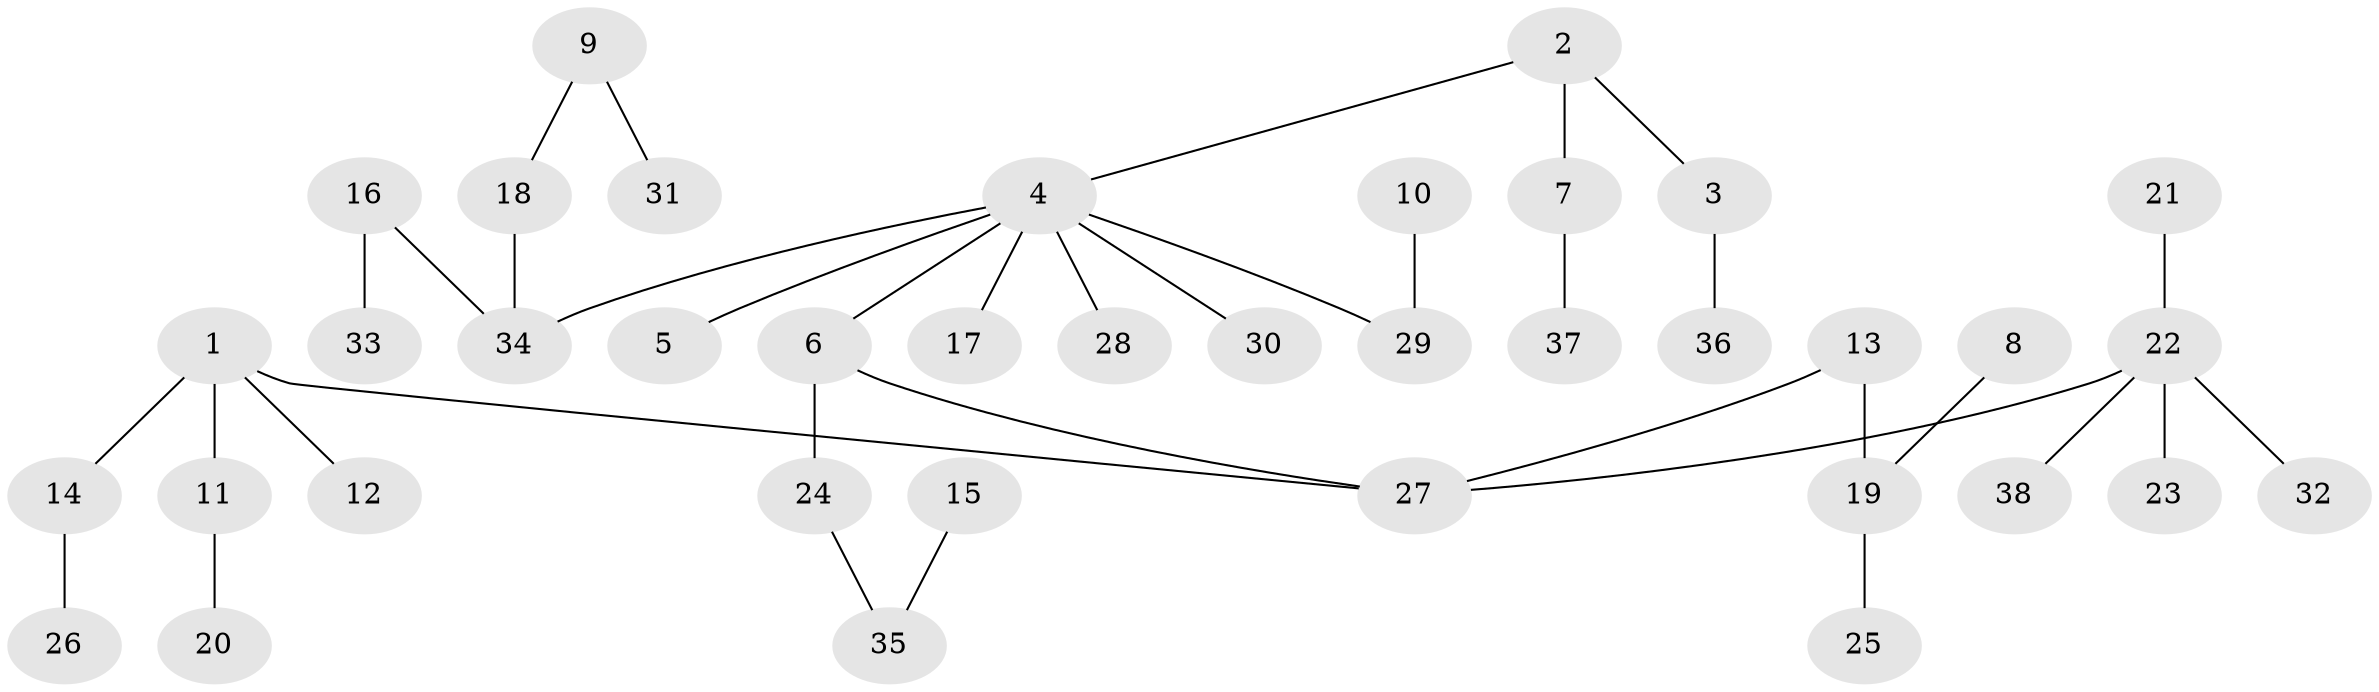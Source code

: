 // original degree distribution, {9: 0.013157894736842105, 1: 0.47368421052631576, 4: 0.07894736842105263, 5: 0.02631578947368421, 6: 0.013157894736842105, 2: 0.32894736842105265, 3: 0.06578947368421052}
// Generated by graph-tools (version 1.1) at 2025/37/03/04/25 23:37:28]
// undirected, 38 vertices, 37 edges
graph export_dot {
  node [color=gray90,style=filled];
  1;
  2;
  3;
  4;
  5;
  6;
  7;
  8;
  9;
  10;
  11;
  12;
  13;
  14;
  15;
  16;
  17;
  18;
  19;
  20;
  21;
  22;
  23;
  24;
  25;
  26;
  27;
  28;
  29;
  30;
  31;
  32;
  33;
  34;
  35;
  36;
  37;
  38;
  1 -- 11 [weight=1.0];
  1 -- 12 [weight=1.0];
  1 -- 14 [weight=1.0];
  1 -- 27 [weight=1.0];
  2 -- 3 [weight=1.0];
  2 -- 4 [weight=1.0];
  2 -- 7 [weight=1.0];
  3 -- 36 [weight=1.0];
  4 -- 5 [weight=1.0];
  4 -- 6 [weight=1.0];
  4 -- 17 [weight=1.0];
  4 -- 28 [weight=1.0];
  4 -- 29 [weight=1.0];
  4 -- 30 [weight=1.0];
  4 -- 34 [weight=1.0];
  6 -- 24 [weight=1.0];
  6 -- 27 [weight=1.0];
  7 -- 37 [weight=1.0];
  8 -- 19 [weight=1.0];
  9 -- 18 [weight=1.0];
  9 -- 31 [weight=1.0];
  10 -- 29 [weight=1.0];
  11 -- 20 [weight=1.0];
  13 -- 19 [weight=1.0];
  13 -- 27 [weight=1.0];
  14 -- 26 [weight=1.0];
  15 -- 35 [weight=1.0];
  16 -- 33 [weight=1.0];
  16 -- 34 [weight=1.0];
  18 -- 34 [weight=1.0];
  19 -- 25 [weight=1.0];
  21 -- 22 [weight=1.0];
  22 -- 23 [weight=1.0];
  22 -- 27 [weight=1.0];
  22 -- 32 [weight=1.0];
  22 -- 38 [weight=1.0];
  24 -- 35 [weight=1.0];
}

